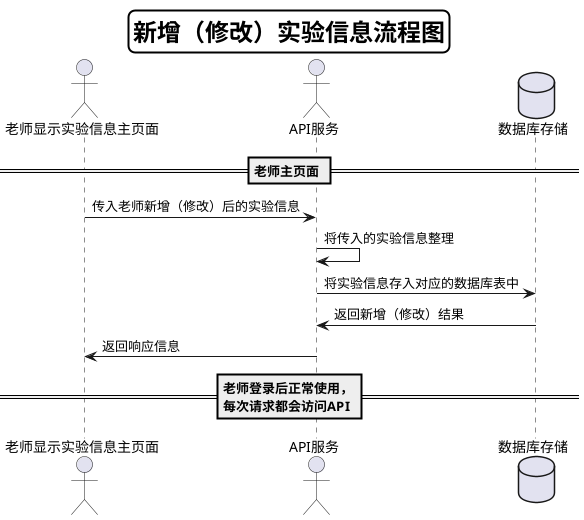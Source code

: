 @startuml
skinparam titleBorderRoundCorner 15
skinparam titleBorderThickness 2
skinparam titleBorderColor #Black
skinparam titleFontSize 24
Title 新增（修改）实验信息流程图


actor 老师显示实验信息主页面
actor API服务
database 数据库存储

== 老师主页面 ==
老师显示实验信息主页面->API服务:传入老师新增（修改）后的实验信息
API服务->API服务:将传入的实验信息整理
API服务->数据库存储:将实验信息存入对应的数据库表中
数据库存储->API服务:返回新增（修改）结果
API服务->老师显示实验信息主页面:返回响应信息
== 老师登录后正常使用，\n每次请求都会访问API==

@enduml